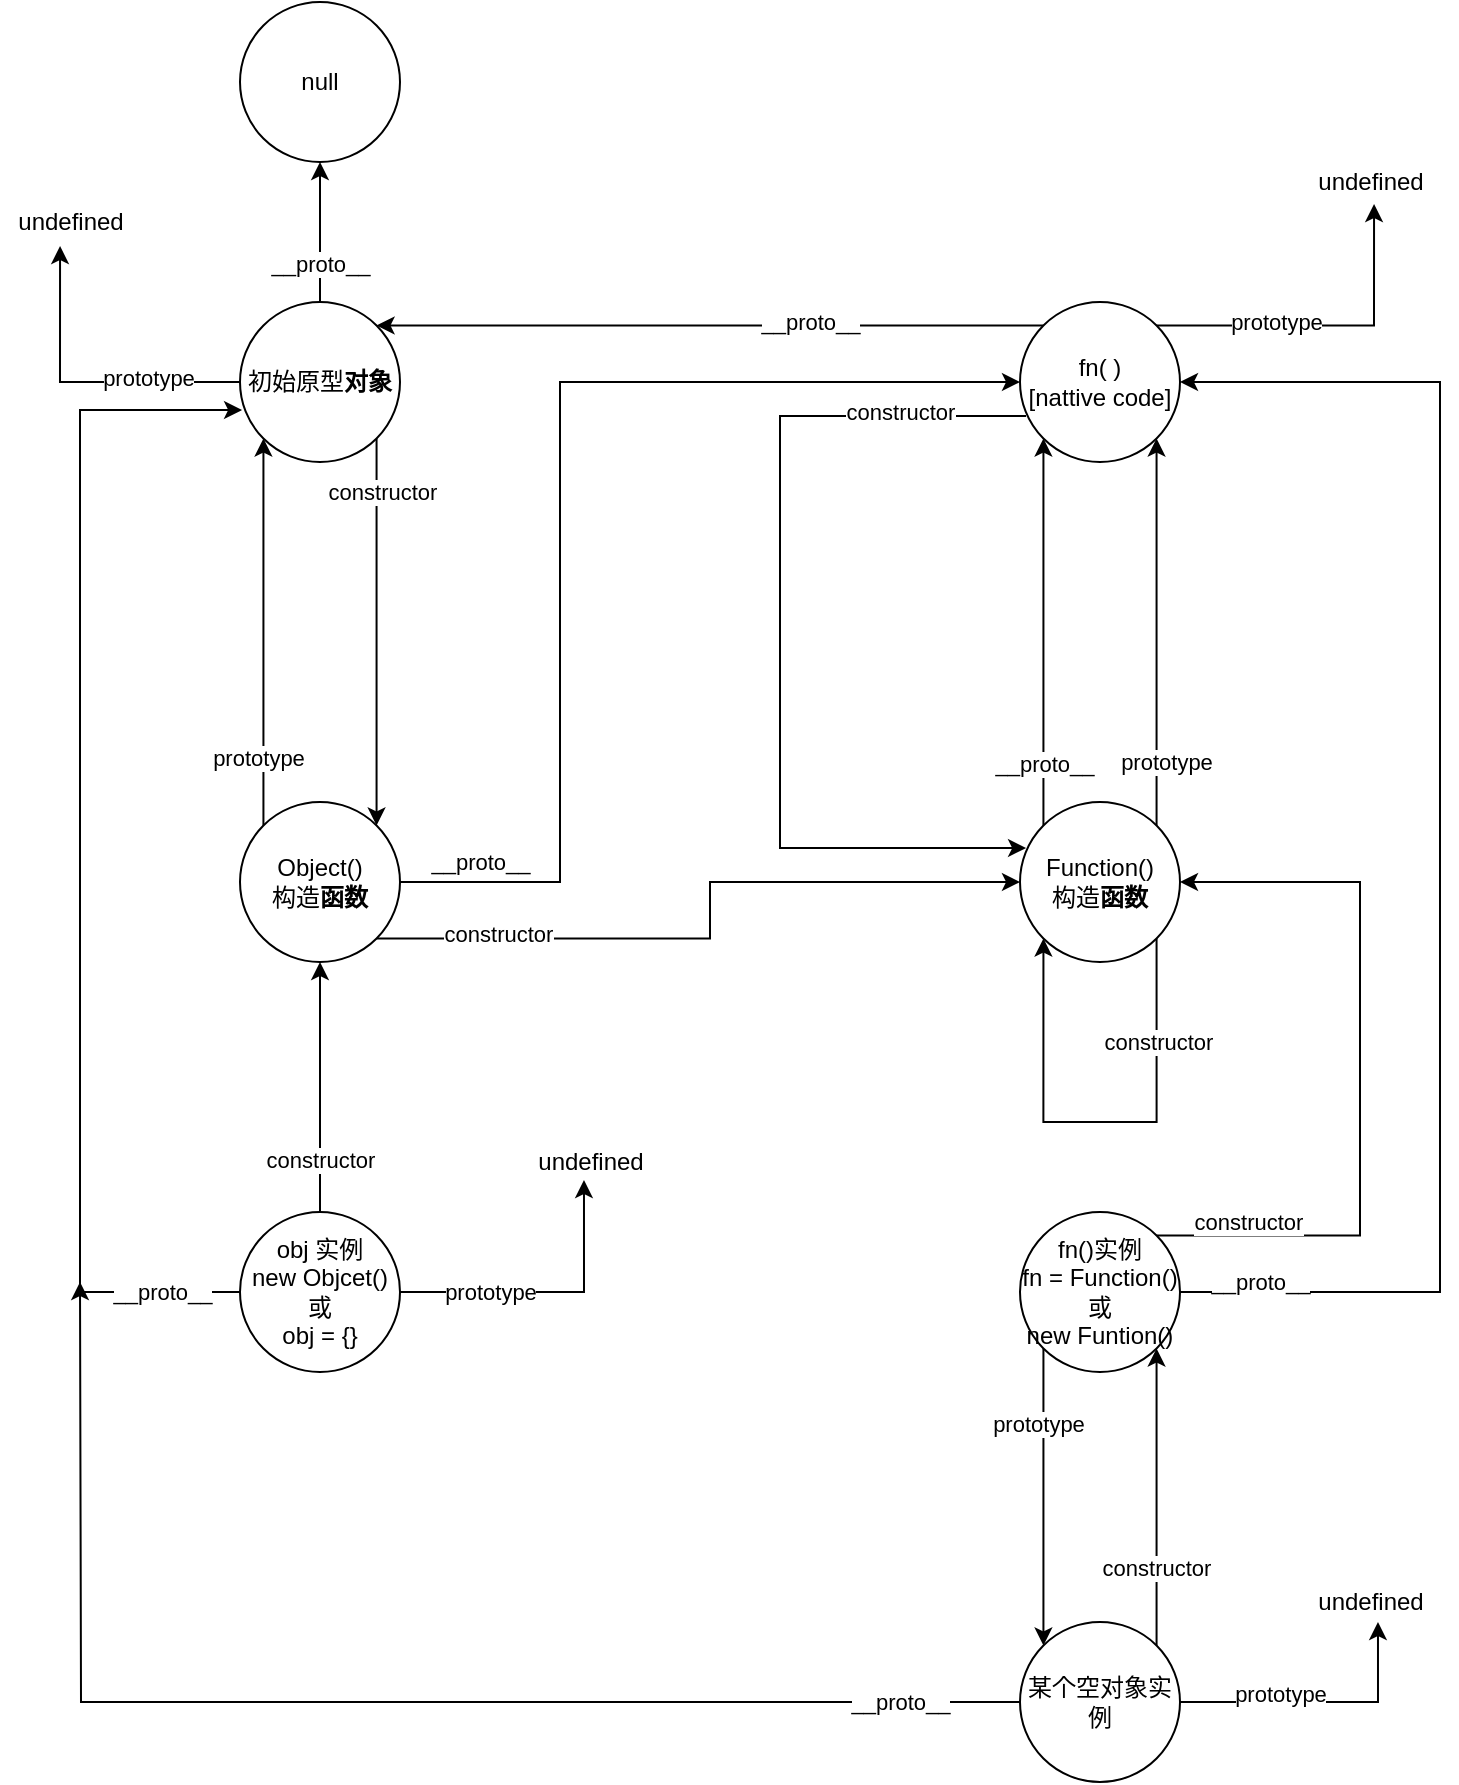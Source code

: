 <mxfile version="14.9.7" type="github">
  <diagram id="Ei_98F6-wZy6i1Wbnxk8" name="Page-1">
    <mxGraphModel dx="1186" dy="1909" grid="1" gridSize="10" guides="1" tooltips="1" connect="1" arrows="1" fold="1" page="1" pageScale="1" pageWidth="827" pageHeight="1169" math="0" shadow="0">
      <root>
        <mxCell id="0" />
        <mxCell id="1" parent="0" />
        <mxCell id="a998x2-pHR5n2TYyz1GJ-13" style="edgeStyle=orthogonalEdgeStyle;rounded=0;orthogonalLoop=1;jettySize=auto;html=1;exitX=0.5;exitY=0;exitDx=0;exitDy=0;entryX=0.5;entryY=1;entryDx=0;entryDy=0;" parent="1" source="a998x2-pHR5n2TYyz1GJ-1" target="a998x2-pHR5n2TYyz1GJ-12" edge="1">
          <mxGeometry relative="1" as="geometry" />
        </mxCell>
        <mxCell id="a998x2-pHR5n2TYyz1GJ-14" value="__proto__" style="edgeLabel;html=1;align=center;verticalAlign=middle;resizable=0;points=[];" parent="a998x2-pHR5n2TYyz1GJ-13" vertex="1" connectable="0">
          <mxGeometry x="0.075" y="3" relative="1" as="geometry">
            <mxPoint x="3" y="18" as="offset" />
          </mxGeometry>
        </mxCell>
        <mxCell id="lpQGn5M653DhICiuYvtT-4" style="edgeStyle=orthogonalEdgeStyle;rounded=0;orthogonalLoop=1;jettySize=auto;html=1;exitX=0;exitY=0.5;exitDx=0;exitDy=0;entryX=0.429;entryY=1.1;entryDx=0;entryDy=0;entryPerimeter=0;" edge="1" parent="1" source="a998x2-pHR5n2TYyz1GJ-1" target="lpQGn5M653DhICiuYvtT-29">
          <mxGeometry relative="1" as="geometry">
            <mxPoint x="103" y="40" as="targetPoint" />
          </mxGeometry>
        </mxCell>
        <mxCell id="lpQGn5M653DhICiuYvtT-5" value="prototype" style="edgeLabel;html=1;align=center;verticalAlign=middle;resizable=0;points=[];" vertex="1" connectable="0" parent="lpQGn5M653DhICiuYvtT-4">
          <mxGeometry x="-0.537" relative="1" as="geometry">
            <mxPoint x="-10" y="-2" as="offset" />
          </mxGeometry>
        </mxCell>
        <mxCell id="lpQGn5M653DhICiuYvtT-25" style="edgeStyle=orthogonalEdgeStyle;rounded=0;orthogonalLoop=1;jettySize=auto;html=1;exitX=1;exitY=1;exitDx=0;exitDy=0;entryX=1;entryY=0;entryDx=0;entryDy=0;" edge="1" parent="1" source="a998x2-pHR5n2TYyz1GJ-1" target="a998x2-pHR5n2TYyz1GJ-2">
          <mxGeometry relative="1" as="geometry" />
        </mxCell>
        <mxCell id="lpQGn5M653DhICiuYvtT-26" value="constructor" style="edgeLabel;html=1;align=center;verticalAlign=middle;resizable=0;points=[];" vertex="1" connectable="0" parent="lpQGn5M653DhICiuYvtT-25">
          <mxGeometry x="-0.614" y="2" relative="1" as="geometry">
            <mxPoint y="-11" as="offset" />
          </mxGeometry>
        </mxCell>
        <mxCell id="a998x2-pHR5n2TYyz1GJ-1" value="初始原型&lt;b&gt;对象&lt;/b&gt;" style="ellipse;whiteSpace=wrap;html=1;aspect=fixed;" parent="1" vertex="1">
          <mxGeometry x="150" y="90" width="80" height="80" as="geometry" />
        </mxCell>
        <mxCell id="lpQGn5M653DhICiuYvtT-1" style="edgeStyle=orthogonalEdgeStyle;rounded=0;orthogonalLoop=1;jettySize=auto;html=1;exitX=1;exitY=1;exitDx=0;exitDy=0;entryX=0;entryY=0.5;entryDx=0;entryDy=0;" edge="1" parent="1" source="a998x2-pHR5n2TYyz1GJ-2" target="a998x2-pHR5n2TYyz1GJ-3">
          <mxGeometry relative="1" as="geometry" />
        </mxCell>
        <mxCell id="lpQGn5M653DhICiuYvtT-2" value="constructor" style="edgeLabel;html=1;align=center;verticalAlign=middle;resizable=0;points=[];" vertex="1" connectable="0" parent="lpQGn5M653DhICiuYvtT-1">
          <mxGeometry x="-0.724" y="3" relative="1" as="geometry">
            <mxPoint x="12" as="offset" />
          </mxGeometry>
        </mxCell>
        <mxCell id="lpQGn5M653DhICiuYvtT-27" style="edgeStyle=orthogonalEdgeStyle;rounded=0;orthogonalLoop=1;jettySize=auto;html=1;exitX=0;exitY=0;exitDx=0;exitDy=0;entryX=0;entryY=1;entryDx=0;entryDy=0;" edge="1" parent="1" source="a998x2-pHR5n2TYyz1GJ-2" target="a998x2-pHR5n2TYyz1GJ-1">
          <mxGeometry relative="1" as="geometry" />
        </mxCell>
        <mxCell id="lpQGn5M653DhICiuYvtT-28" value="prototype" style="edgeLabel;html=1;align=center;verticalAlign=middle;resizable=0;points=[];" vertex="1" connectable="0" parent="lpQGn5M653DhICiuYvtT-27">
          <mxGeometry x="-0.651" y="3" relative="1" as="geometry">
            <mxPoint as="offset" />
          </mxGeometry>
        </mxCell>
        <mxCell id="lpQGn5M653DhICiuYvtT-34" style="edgeStyle=orthogonalEdgeStyle;rounded=0;orthogonalLoop=1;jettySize=auto;html=1;exitX=1;exitY=0.5;exitDx=0;exitDy=0;entryX=0;entryY=0.5;entryDx=0;entryDy=0;" edge="1" parent="1" source="a998x2-pHR5n2TYyz1GJ-2" target="a998x2-pHR5n2TYyz1GJ-16">
          <mxGeometry relative="1" as="geometry">
            <Array as="points">
              <mxPoint x="310" y="380" />
              <mxPoint x="310" y="130" />
            </Array>
          </mxGeometry>
        </mxCell>
        <mxCell id="lpQGn5M653DhICiuYvtT-35" value="__proto__" style="edgeLabel;html=1;align=center;verticalAlign=middle;resizable=0;points=[];" vertex="1" connectable="0" parent="lpQGn5M653DhICiuYvtT-34">
          <mxGeometry x="-0.907" y="2" relative="1" as="geometry">
            <mxPoint x="14" y="-8" as="offset" />
          </mxGeometry>
        </mxCell>
        <mxCell id="a998x2-pHR5n2TYyz1GJ-2" value="Object()&lt;br&gt;构造&lt;b&gt;函数&lt;/b&gt;" style="ellipse;whiteSpace=wrap;html=1;aspect=fixed;" parent="1" vertex="1">
          <mxGeometry x="150" y="340" width="80" height="80" as="geometry" />
        </mxCell>
        <mxCell id="lpQGn5M653DhICiuYvtT-18" style="edgeStyle=orthogonalEdgeStyle;rounded=0;orthogonalLoop=1;jettySize=auto;html=1;exitX=1;exitY=0;exitDx=0;exitDy=0;entryX=1;entryY=1;entryDx=0;entryDy=0;" edge="1" parent="1" source="a998x2-pHR5n2TYyz1GJ-3" target="a998x2-pHR5n2TYyz1GJ-16">
          <mxGeometry relative="1" as="geometry" />
        </mxCell>
        <mxCell id="lpQGn5M653DhICiuYvtT-20" value="prototype" style="edgeLabel;html=1;align=center;verticalAlign=middle;resizable=0;points=[];" vertex="1" connectable="0" parent="lpQGn5M653DhICiuYvtT-18">
          <mxGeometry x="-0.727" y="-4" relative="1" as="geometry">
            <mxPoint y="-5" as="offset" />
          </mxGeometry>
        </mxCell>
        <mxCell id="lpQGn5M653DhICiuYvtT-23" style="edgeStyle=orthogonalEdgeStyle;rounded=0;orthogonalLoop=1;jettySize=auto;html=1;exitX=1;exitY=1;exitDx=0;exitDy=0;entryX=0;entryY=1;entryDx=0;entryDy=0;" edge="1" parent="1" source="a998x2-pHR5n2TYyz1GJ-3" target="a998x2-pHR5n2TYyz1GJ-3">
          <mxGeometry relative="1" as="geometry">
            <mxPoint x="678" y="560" as="targetPoint" />
            <Array as="points">
              <mxPoint x="608" y="500" />
              <mxPoint x="552" y="500" />
            </Array>
          </mxGeometry>
        </mxCell>
        <mxCell id="lpQGn5M653DhICiuYvtT-24" value="constructor" style="edgeLabel;html=1;align=center;verticalAlign=middle;resizable=0;points=[];" vertex="1" connectable="0" parent="lpQGn5M653DhICiuYvtT-23">
          <mxGeometry x="0.05" y="-2" relative="1" as="geometry">
            <mxPoint x="35" y="-38" as="offset" />
          </mxGeometry>
        </mxCell>
        <mxCell id="lpQGn5M653DhICiuYvtT-31" style="edgeStyle=orthogonalEdgeStyle;rounded=0;orthogonalLoop=1;jettySize=auto;html=1;exitX=0;exitY=0;exitDx=0;exitDy=0;entryX=0;entryY=1;entryDx=0;entryDy=0;" edge="1" parent="1" source="a998x2-pHR5n2TYyz1GJ-3" target="a998x2-pHR5n2TYyz1GJ-16">
          <mxGeometry relative="1" as="geometry" />
        </mxCell>
        <mxCell id="lpQGn5M653DhICiuYvtT-32" value="__proto__" style="edgeLabel;html=1;align=center;verticalAlign=middle;resizable=0;points=[];" vertex="1" connectable="0" parent="lpQGn5M653DhICiuYvtT-31">
          <mxGeometry x="-0.739" relative="1" as="geometry">
            <mxPoint y="-6" as="offset" />
          </mxGeometry>
        </mxCell>
        <mxCell id="a998x2-pHR5n2TYyz1GJ-3" value="Function()&lt;br&gt;构造&lt;b&gt;函数&lt;/b&gt;" style="ellipse;whiteSpace=wrap;html=1;aspect=fixed;" parent="1" vertex="1">
          <mxGeometry x="540" y="340" width="80" height="80" as="geometry" />
        </mxCell>
        <mxCell id="a998x2-pHR5n2TYyz1GJ-12" value="null" style="ellipse;whiteSpace=wrap;html=1;aspect=fixed;" parent="1" vertex="1">
          <mxGeometry x="150" y="-60" width="80" height="80" as="geometry" />
        </mxCell>
        <mxCell id="lpQGn5M653DhICiuYvtT-7" style="edgeStyle=orthogonalEdgeStyle;rounded=0;orthogonalLoop=1;jettySize=auto;html=1;exitX=0.038;exitY=0.713;exitDx=0;exitDy=0;exitPerimeter=0;entryX=0.038;entryY=0.288;entryDx=0;entryDy=0;entryPerimeter=0;" edge="1" parent="1" source="a998x2-pHR5n2TYyz1GJ-16" target="a998x2-pHR5n2TYyz1GJ-3">
          <mxGeometry relative="1" as="geometry">
            <mxPoint x="680" y="300" as="targetPoint" />
            <Array as="points">
              <mxPoint x="420" y="147" />
              <mxPoint x="420" y="363" />
            </Array>
          </mxGeometry>
        </mxCell>
        <mxCell id="lpQGn5M653DhICiuYvtT-8" value="constructor" style="edgeLabel;html=1;align=center;verticalAlign=middle;resizable=0;points=[];" vertex="1" connectable="0" parent="lpQGn5M653DhICiuYvtT-7">
          <mxGeometry x="-0.873" y="-1" relative="1" as="geometry">
            <mxPoint x="-34" y="-1" as="offset" />
          </mxGeometry>
        </mxCell>
        <mxCell id="lpQGn5M653DhICiuYvtT-10" style="edgeStyle=orthogonalEdgeStyle;rounded=0;orthogonalLoop=1;jettySize=auto;html=1;exitX=0;exitY=0;exitDx=0;exitDy=0;entryX=1;entryY=0;entryDx=0;entryDy=0;" edge="1" parent="1" source="a998x2-pHR5n2TYyz1GJ-16" target="a998x2-pHR5n2TYyz1GJ-1">
          <mxGeometry relative="1" as="geometry" />
        </mxCell>
        <mxCell id="lpQGn5M653DhICiuYvtT-11" value="__proto__" style="edgeLabel;html=1;align=center;verticalAlign=middle;resizable=0;points=[];" vertex="1" connectable="0" parent="lpQGn5M653DhICiuYvtT-10">
          <mxGeometry x="-0.3" y="-2" relative="1" as="geometry">
            <mxPoint as="offset" />
          </mxGeometry>
        </mxCell>
        <mxCell id="lpQGn5M653DhICiuYvtT-14" style="edgeStyle=orthogonalEdgeStyle;rounded=0;orthogonalLoop=1;jettySize=auto;html=1;exitX=1;exitY=0;exitDx=0;exitDy=0;entryX=0.529;entryY=1.05;entryDx=0;entryDy=0;entryPerimeter=0;" edge="1" parent="1" source="a998x2-pHR5n2TYyz1GJ-16" target="lpQGn5M653DhICiuYvtT-13">
          <mxGeometry relative="1" as="geometry" />
        </mxCell>
        <mxCell id="lpQGn5M653DhICiuYvtT-15" value="prototype" style="edgeLabel;html=1;align=center;verticalAlign=middle;resizable=0;points=[];" vertex="1" connectable="0" parent="lpQGn5M653DhICiuYvtT-14">
          <mxGeometry x="-0.502" relative="1" as="geometry">
            <mxPoint x="17" y="-2" as="offset" />
          </mxGeometry>
        </mxCell>
        <mxCell id="a998x2-pHR5n2TYyz1GJ-16" value="fn( )&lt;br&gt;[nattive code]" style="ellipse;whiteSpace=wrap;html=1;aspect=fixed;" parent="1" vertex="1">
          <mxGeometry x="540" y="90" width="80" height="80" as="geometry" />
        </mxCell>
        <mxCell id="lpQGn5M653DhICiuYvtT-13" value="undefined" style="text;html=1;align=center;verticalAlign=middle;resizable=0;points=[];autosize=1;strokeColor=none;" vertex="1" parent="1">
          <mxGeometry x="680" y="20" width="70" height="20" as="geometry" />
        </mxCell>
        <mxCell id="lpQGn5M653DhICiuYvtT-29" value="undefined" style="text;html=1;align=center;verticalAlign=middle;resizable=0;points=[];autosize=1;strokeColor=none;" vertex="1" parent="1">
          <mxGeometry x="30" y="40" width="70" height="20" as="geometry" />
        </mxCell>
        <mxCell id="lpQGn5M653DhICiuYvtT-36" style="edgeStyle=orthogonalEdgeStyle;rounded=0;orthogonalLoop=1;jettySize=auto;html=1;exitX=0.5;exitY=0;exitDx=0;exitDy=0;" edge="1" parent="1" source="lpQGn5M653DhICiuYvtT-33" target="a998x2-pHR5n2TYyz1GJ-2">
          <mxGeometry relative="1" as="geometry" />
        </mxCell>
        <mxCell id="lpQGn5M653DhICiuYvtT-37" value="constructor" style="edgeLabel;html=1;align=center;verticalAlign=middle;resizable=0;points=[];" vertex="1" connectable="0" parent="lpQGn5M653DhICiuYvtT-36">
          <mxGeometry x="-0.584" relative="1" as="geometry">
            <mxPoint as="offset" />
          </mxGeometry>
        </mxCell>
        <mxCell id="lpQGn5M653DhICiuYvtT-38" style="edgeStyle=orthogonalEdgeStyle;rounded=0;orthogonalLoop=1;jettySize=auto;html=1;exitX=0;exitY=0.5;exitDx=0;exitDy=0;entryX=0.013;entryY=0.675;entryDx=0;entryDy=0;entryPerimeter=0;" edge="1" parent="1" source="lpQGn5M653DhICiuYvtT-33" target="a998x2-pHR5n2TYyz1GJ-1">
          <mxGeometry relative="1" as="geometry">
            <Array as="points">
              <mxPoint x="70" y="585" />
              <mxPoint x="70" y="144" />
            </Array>
          </mxGeometry>
        </mxCell>
        <mxCell id="lpQGn5M653DhICiuYvtT-39" value="__proto__" style="edgeLabel;html=1;align=center;verticalAlign=middle;resizable=0;points=[];" vertex="1" connectable="0" parent="lpQGn5M653DhICiuYvtT-38">
          <mxGeometry x="-0.87" y="-1" relative="1" as="geometry">
            <mxPoint y="1" as="offset" />
          </mxGeometry>
        </mxCell>
        <mxCell id="lpQGn5M653DhICiuYvtT-48" style="edgeStyle=orthogonalEdgeStyle;rounded=0;orthogonalLoop=1;jettySize=auto;html=1;exitX=1;exitY=0.5;exitDx=0;exitDy=0;entryX=0.457;entryY=0.95;entryDx=0;entryDy=0;entryPerimeter=0;" edge="1" parent="1" source="lpQGn5M653DhICiuYvtT-33" target="lpQGn5M653DhICiuYvtT-49">
          <mxGeometry relative="1" as="geometry">
            <mxPoint x="300" y="540" as="targetPoint" />
          </mxGeometry>
        </mxCell>
        <mxCell id="lpQGn5M653DhICiuYvtT-50" value="prototype" style="edgeLabel;html=1;align=center;verticalAlign=middle;resizable=0;points=[];" vertex="1" connectable="0" parent="lpQGn5M653DhICiuYvtT-48">
          <mxGeometry x="-0.562" relative="1" as="geometry">
            <mxPoint x="12" as="offset" />
          </mxGeometry>
        </mxCell>
        <mxCell id="lpQGn5M653DhICiuYvtT-33" value="obj 实例&lt;br&gt;new Objcet()&lt;br&gt;或&lt;br&gt;obj = {}" style="ellipse;whiteSpace=wrap;html=1;aspect=fixed;" vertex="1" parent="1">
          <mxGeometry x="150" y="545" width="80" height="80" as="geometry" />
        </mxCell>
        <mxCell id="lpQGn5M653DhICiuYvtT-49" value="undefined" style="text;html=1;align=center;verticalAlign=middle;resizable=0;points=[];autosize=1;strokeColor=none;" vertex="1" parent="1">
          <mxGeometry x="290" y="510" width="70" height="20" as="geometry" />
        </mxCell>
        <mxCell id="lpQGn5M653DhICiuYvtT-53" style="edgeStyle=orthogonalEdgeStyle;rounded=0;orthogonalLoop=1;jettySize=auto;html=1;exitX=1;exitY=0;exitDx=0;exitDy=0;entryX=1;entryY=0.5;entryDx=0;entryDy=0;" edge="1" parent="1" source="lpQGn5M653DhICiuYvtT-51" target="a998x2-pHR5n2TYyz1GJ-3">
          <mxGeometry relative="1" as="geometry">
            <Array as="points">
              <mxPoint x="710" y="557" />
              <mxPoint x="710" y="380" />
            </Array>
          </mxGeometry>
        </mxCell>
        <mxCell id="lpQGn5M653DhICiuYvtT-54" value="constructor" style="edgeLabel;html=1;align=center;verticalAlign=middle;resizable=0;points=[];" vertex="1" connectable="0" parent="lpQGn5M653DhICiuYvtT-53">
          <mxGeometry x="-0.846" y="2" relative="1" as="geometry">
            <mxPoint x="17" y="-5" as="offset" />
          </mxGeometry>
        </mxCell>
        <mxCell id="lpQGn5M653DhICiuYvtT-55" style="edgeStyle=orthogonalEdgeStyle;rounded=0;orthogonalLoop=1;jettySize=auto;html=1;exitX=1;exitY=0.5;exitDx=0;exitDy=0;entryX=1;entryY=0.5;entryDx=0;entryDy=0;" edge="1" parent="1" source="lpQGn5M653DhICiuYvtT-51" target="a998x2-pHR5n2TYyz1GJ-16">
          <mxGeometry relative="1" as="geometry">
            <Array as="points">
              <mxPoint x="750" y="585" />
              <mxPoint x="750" y="130" />
            </Array>
          </mxGeometry>
        </mxCell>
        <mxCell id="lpQGn5M653DhICiuYvtT-56" value="__proto__" style="edgeLabel;html=1;align=center;verticalAlign=middle;resizable=0;points=[];" vertex="1" connectable="0" parent="lpQGn5M653DhICiuYvtT-55">
          <mxGeometry x="-0.899" y="-1" relative="1" as="geometry">
            <mxPoint x="4" y="-6" as="offset" />
          </mxGeometry>
        </mxCell>
        <mxCell id="lpQGn5M653DhICiuYvtT-59" style="edgeStyle=orthogonalEdgeStyle;rounded=0;orthogonalLoop=1;jettySize=auto;html=1;exitX=0;exitY=1;exitDx=0;exitDy=0;entryX=0;entryY=0;entryDx=0;entryDy=0;" edge="1" parent="1" source="lpQGn5M653DhICiuYvtT-51" target="lpQGn5M653DhICiuYvtT-58">
          <mxGeometry relative="1" as="geometry" />
        </mxCell>
        <mxCell id="lpQGn5M653DhICiuYvtT-61" value="prototype" style="edgeLabel;html=1;align=center;verticalAlign=middle;resizable=0;points=[];" vertex="1" connectable="0" parent="lpQGn5M653DhICiuYvtT-59">
          <mxGeometry x="-0.492" y="-3" relative="1" as="geometry">
            <mxPoint as="offset" />
          </mxGeometry>
        </mxCell>
        <mxCell id="lpQGn5M653DhICiuYvtT-51" value="fn()实例&lt;br&gt;fn = Function()&lt;br&gt;或&lt;br&gt;new Funtion()" style="ellipse;whiteSpace=wrap;html=1;aspect=fixed;" vertex="1" parent="1">
          <mxGeometry x="540" y="545" width="80" height="80" as="geometry" />
        </mxCell>
        <mxCell id="lpQGn5M653DhICiuYvtT-60" style="edgeStyle=orthogonalEdgeStyle;rounded=0;orthogonalLoop=1;jettySize=auto;html=1;exitX=1;exitY=0;exitDx=0;exitDy=0;entryX=1;entryY=1;entryDx=0;entryDy=0;" edge="1" parent="1" source="lpQGn5M653DhICiuYvtT-58" target="lpQGn5M653DhICiuYvtT-51">
          <mxGeometry relative="1" as="geometry" />
        </mxCell>
        <mxCell id="lpQGn5M653DhICiuYvtT-62" value="constructor" style="edgeLabel;html=1;align=center;verticalAlign=middle;resizable=0;points=[];" vertex="1" connectable="0" parent="lpQGn5M653DhICiuYvtT-60">
          <mxGeometry x="-0.478" y="1" relative="1" as="geometry">
            <mxPoint as="offset" />
          </mxGeometry>
        </mxCell>
        <mxCell id="lpQGn5M653DhICiuYvtT-65" style="edgeStyle=orthogonalEdgeStyle;rounded=0;orthogonalLoop=1;jettySize=auto;html=1;exitX=1;exitY=0.5;exitDx=0;exitDy=0;entryX=0.557;entryY=1;entryDx=0;entryDy=0;entryPerimeter=0;" edge="1" parent="1" source="lpQGn5M653DhICiuYvtT-58" target="lpQGn5M653DhICiuYvtT-64">
          <mxGeometry relative="1" as="geometry" />
        </mxCell>
        <mxCell id="lpQGn5M653DhICiuYvtT-66" value="prototype" style="edgeLabel;html=1;align=center;verticalAlign=middle;resizable=0;points=[];" vertex="1" connectable="0" parent="lpQGn5M653DhICiuYvtT-65">
          <mxGeometry x="-0.568" y="4" relative="1" as="geometry">
            <mxPoint x="20" as="offset" />
          </mxGeometry>
        </mxCell>
        <mxCell id="lpQGn5M653DhICiuYvtT-71" style="edgeStyle=orthogonalEdgeStyle;rounded=0;orthogonalLoop=1;jettySize=auto;html=1;exitX=0;exitY=0.5;exitDx=0;exitDy=0;" edge="1" parent="1" source="lpQGn5M653DhICiuYvtT-58">
          <mxGeometry relative="1" as="geometry">
            <mxPoint x="70" y="580" as="targetPoint" />
          </mxGeometry>
        </mxCell>
        <mxCell id="lpQGn5M653DhICiuYvtT-72" value="__proto__" style="edgeLabel;html=1;align=center;verticalAlign=middle;resizable=0;points=[];" vertex="1" connectable="0" parent="lpQGn5M653DhICiuYvtT-71">
          <mxGeometry x="-0.842" y="2" relative="1" as="geometry">
            <mxPoint x="-7" y="-2" as="offset" />
          </mxGeometry>
        </mxCell>
        <mxCell id="lpQGn5M653DhICiuYvtT-58" value="某个空对象实例" style="ellipse;whiteSpace=wrap;html=1;aspect=fixed;" vertex="1" parent="1">
          <mxGeometry x="540" y="750" width="80" height="80" as="geometry" />
        </mxCell>
        <mxCell id="lpQGn5M653DhICiuYvtT-64" value="undefined" style="text;html=1;align=center;verticalAlign=middle;resizable=0;points=[];autosize=1;strokeColor=none;" vertex="1" parent="1">
          <mxGeometry x="680" y="730" width="70" height="20" as="geometry" />
        </mxCell>
      </root>
    </mxGraphModel>
  </diagram>
</mxfile>
